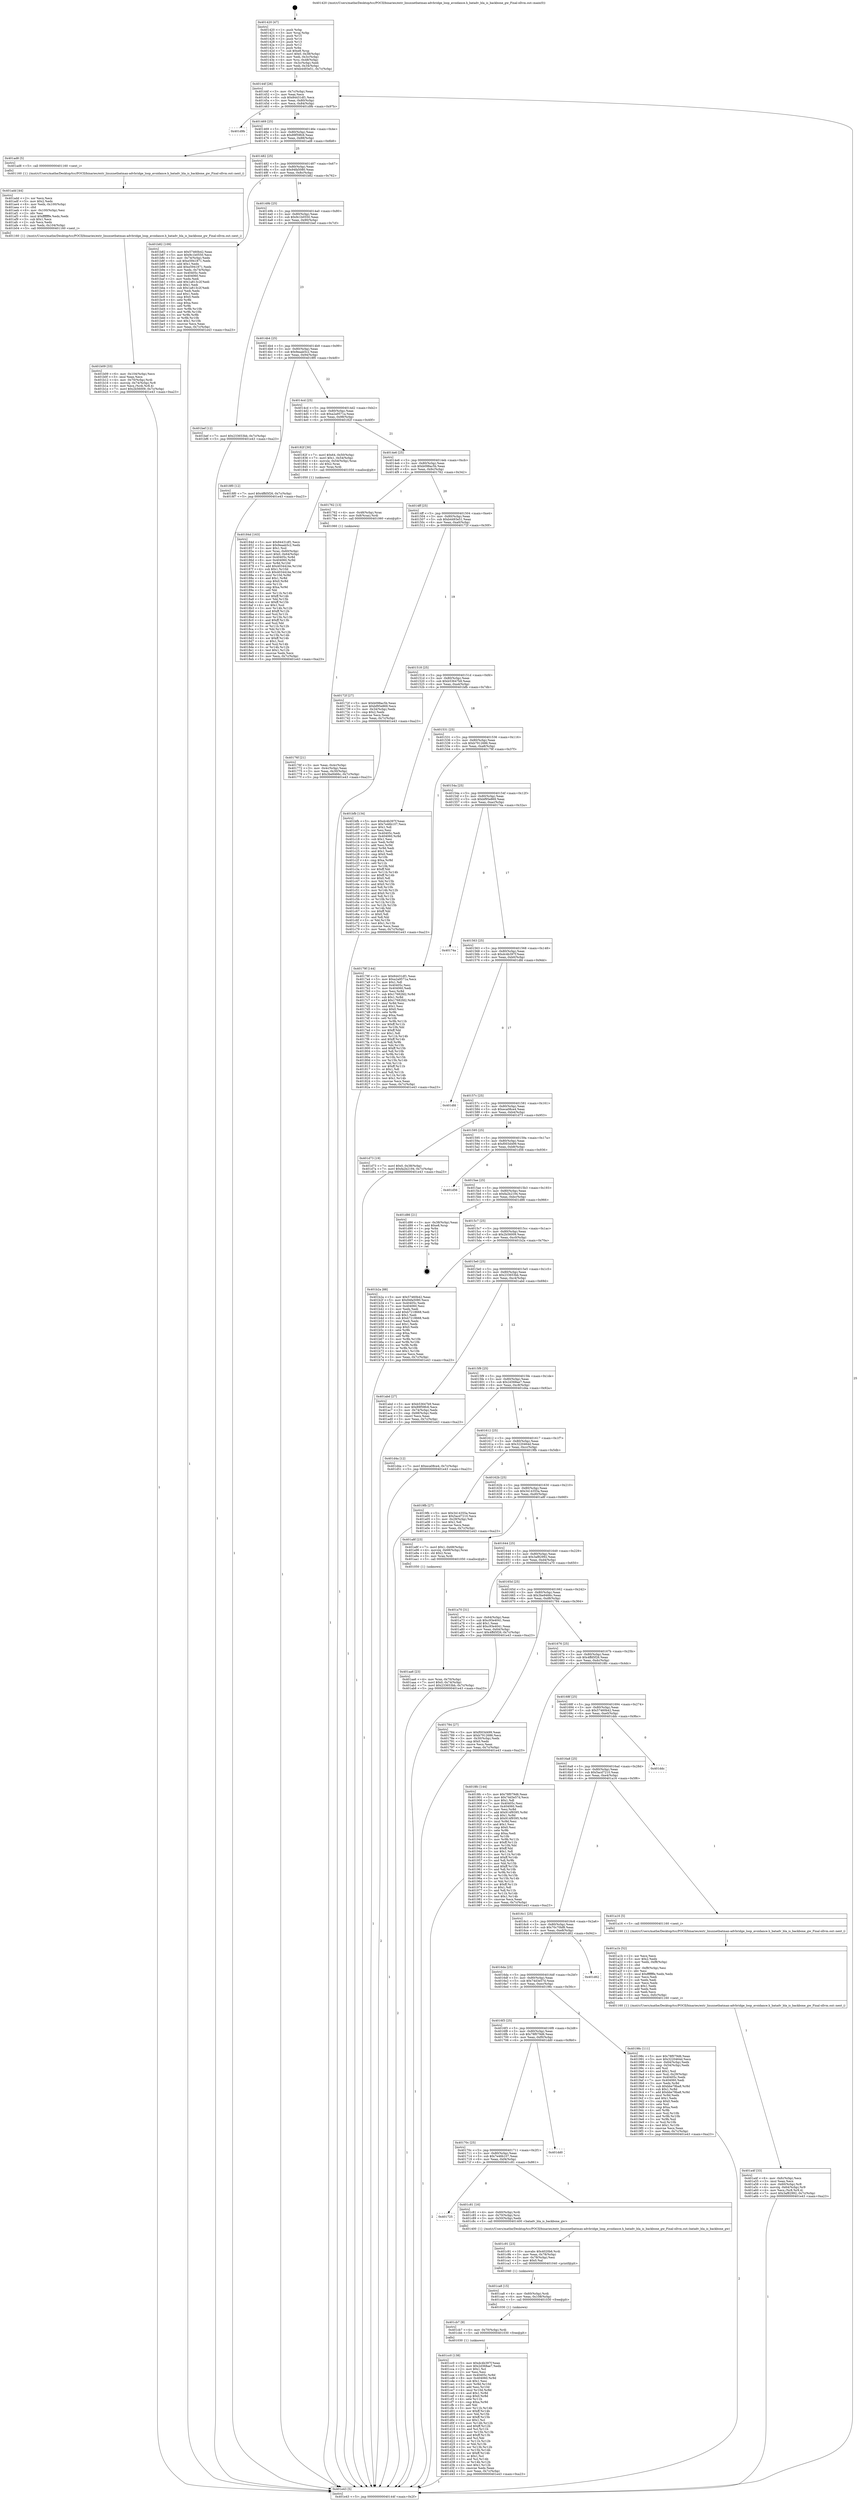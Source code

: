 digraph "0x401420" {
  label = "0x401420 (/mnt/c/Users/mathe/Desktop/tcc/POCII/binaries/extr_linuxnetbatman-advbridge_loop_avoidance.h_batadv_bla_is_backbone_gw_Final-ollvm.out::main(0))"
  labelloc = "t"
  node[shape=record]

  Entry [label="",width=0.3,height=0.3,shape=circle,fillcolor=black,style=filled]
  "0x40144f" [label="{
     0x40144f [26]\l
     | [instrs]\l
     &nbsp;&nbsp;0x40144f \<+3\>: mov -0x7c(%rbp),%eax\l
     &nbsp;&nbsp;0x401452 \<+2\>: mov %eax,%ecx\l
     &nbsp;&nbsp;0x401454 \<+6\>: sub $0x84431df1,%ecx\l
     &nbsp;&nbsp;0x40145a \<+3\>: mov %eax,-0x80(%rbp)\l
     &nbsp;&nbsp;0x40145d \<+6\>: mov %ecx,-0x84(%rbp)\l
     &nbsp;&nbsp;0x401463 \<+6\>: je 0000000000401d9b \<main+0x97b\>\l
  }"]
  "0x401d9b" [label="{
     0x401d9b\l
  }", style=dashed]
  "0x401469" [label="{
     0x401469 [25]\l
     | [instrs]\l
     &nbsp;&nbsp;0x401469 \<+5\>: jmp 000000000040146e \<main+0x4e\>\l
     &nbsp;&nbsp;0x40146e \<+3\>: mov -0x80(%rbp),%eax\l
     &nbsp;&nbsp;0x401471 \<+5\>: sub $0x89f59fc6,%eax\l
     &nbsp;&nbsp;0x401476 \<+6\>: mov %eax,-0x88(%rbp)\l
     &nbsp;&nbsp;0x40147c \<+6\>: je 0000000000401ad8 \<main+0x6b8\>\l
  }"]
  Exit [label="",width=0.3,height=0.3,shape=circle,fillcolor=black,style=filled,peripheries=2]
  "0x401ad8" [label="{
     0x401ad8 [5]\l
     | [instrs]\l
     &nbsp;&nbsp;0x401ad8 \<+5\>: call 0000000000401160 \<next_i\>\l
     | [calls]\l
     &nbsp;&nbsp;0x401160 \{1\} (/mnt/c/Users/mathe/Desktop/tcc/POCII/binaries/extr_linuxnetbatman-advbridge_loop_avoidance.h_batadv_bla_is_backbone_gw_Final-ollvm.out::next_i)\l
  }"]
  "0x401482" [label="{
     0x401482 [25]\l
     | [instrs]\l
     &nbsp;&nbsp;0x401482 \<+5\>: jmp 0000000000401487 \<main+0x67\>\l
     &nbsp;&nbsp;0x401487 \<+3\>: mov -0x80(%rbp),%eax\l
     &nbsp;&nbsp;0x40148a \<+5\>: sub $0x94fa5080,%eax\l
     &nbsp;&nbsp;0x40148f \<+6\>: mov %eax,-0x8c(%rbp)\l
     &nbsp;&nbsp;0x401495 \<+6\>: je 0000000000401b82 \<main+0x762\>\l
  }"]
  "0x401cc0" [label="{
     0x401cc0 [138]\l
     | [instrs]\l
     &nbsp;&nbsp;0x401cc0 \<+5\>: mov $0xdc4b397f,%eax\l
     &nbsp;&nbsp;0x401cc5 \<+5\>: mov $0x2d368ae7,%edx\l
     &nbsp;&nbsp;0x401cca \<+2\>: mov $0x1,%cl\l
     &nbsp;&nbsp;0x401ccc \<+2\>: xor %esi,%esi\l
     &nbsp;&nbsp;0x401cce \<+8\>: mov 0x40405c,%r8d\l
     &nbsp;&nbsp;0x401cd6 \<+8\>: mov 0x404060,%r9d\l
     &nbsp;&nbsp;0x401cde \<+3\>: sub $0x1,%esi\l
     &nbsp;&nbsp;0x401ce1 \<+3\>: mov %r8d,%r10d\l
     &nbsp;&nbsp;0x401ce4 \<+3\>: add %esi,%r10d\l
     &nbsp;&nbsp;0x401ce7 \<+4\>: imul %r10d,%r8d\l
     &nbsp;&nbsp;0x401ceb \<+4\>: and $0x1,%r8d\l
     &nbsp;&nbsp;0x401cef \<+4\>: cmp $0x0,%r8d\l
     &nbsp;&nbsp;0x401cf3 \<+4\>: sete %r11b\l
     &nbsp;&nbsp;0x401cf7 \<+4\>: cmp $0xa,%r9d\l
     &nbsp;&nbsp;0x401cfb \<+3\>: setl %bl\l
     &nbsp;&nbsp;0x401cfe \<+3\>: mov %r11b,%r14b\l
     &nbsp;&nbsp;0x401d01 \<+4\>: xor $0xff,%r14b\l
     &nbsp;&nbsp;0x401d05 \<+3\>: mov %bl,%r15b\l
     &nbsp;&nbsp;0x401d08 \<+4\>: xor $0xff,%r15b\l
     &nbsp;&nbsp;0x401d0c \<+3\>: xor $0x1,%cl\l
     &nbsp;&nbsp;0x401d0f \<+3\>: mov %r14b,%r12b\l
     &nbsp;&nbsp;0x401d12 \<+4\>: and $0xff,%r12b\l
     &nbsp;&nbsp;0x401d16 \<+3\>: and %cl,%r11b\l
     &nbsp;&nbsp;0x401d19 \<+3\>: mov %r15b,%r13b\l
     &nbsp;&nbsp;0x401d1c \<+4\>: and $0xff,%r13b\l
     &nbsp;&nbsp;0x401d20 \<+2\>: and %cl,%bl\l
     &nbsp;&nbsp;0x401d22 \<+3\>: or %r11b,%r12b\l
     &nbsp;&nbsp;0x401d25 \<+3\>: or %bl,%r13b\l
     &nbsp;&nbsp;0x401d28 \<+3\>: xor %r13b,%r12b\l
     &nbsp;&nbsp;0x401d2b \<+3\>: or %r15b,%r14b\l
     &nbsp;&nbsp;0x401d2e \<+4\>: xor $0xff,%r14b\l
     &nbsp;&nbsp;0x401d32 \<+3\>: or $0x1,%cl\l
     &nbsp;&nbsp;0x401d35 \<+3\>: and %cl,%r14b\l
     &nbsp;&nbsp;0x401d38 \<+3\>: or %r14b,%r12b\l
     &nbsp;&nbsp;0x401d3b \<+4\>: test $0x1,%r12b\l
     &nbsp;&nbsp;0x401d3f \<+3\>: cmovne %edx,%eax\l
     &nbsp;&nbsp;0x401d42 \<+3\>: mov %eax,-0x7c(%rbp)\l
     &nbsp;&nbsp;0x401d45 \<+5\>: jmp 0000000000401e43 \<main+0xa23\>\l
  }"]
  "0x401b82" [label="{
     0x401b82 [109]\l
     | [instrs]\l
     &nbsp;&nbsp;0x401b82 \<+5\>: mov $0x57460b42,%eax\l
     &nbsp;&nbsp;0x401b87 \<+5\>: mov $0x9c1b0550,%ecx\l
     &nbsp;&nbsp;0x401b8c \<+3\>: mov -0x74(%rbp),%edx\l
     &nbsp;&nbsp;0x401b8f \<+6\>: sub $0xe5941871,%edx\l
     &nbsp;&nbsp;0x401b95 \<+3\>: add $0x1,%edx\l
     &nbsp;&nbsp;0x401b98 \<+6\>: add $0xe5941871,%edx\l
     &nbsp;&nbsp;0x401b9e \<+3\>: mov %edx,-0x74(%rbp)\l
     &nbsp;&nbsp;0x401ba1 \<+7\>: mov 0x40405c,%edx\l
     &nbsp;&nbsp;0x401ba8 \<+7\>: mov 0x404060,%esi\l
     &nbsp;&nbsp;0x401baf \<+2\>: mov %edx,%edi\l
     &nbsp;&nbsp;0x401bb1 \<+6\>: add $0x1a813c2f,%edi\l
     &nbsp;&nbsp;0x401bb7 \<+3\>: sub $0x1,%edi\l
     &nbsp;&nbsp;0x401bba \<+6\>: sub $0x1a813c2f,%edi\l
     &nbsp;&nbsp;0x401bc0 \<+3\>: imul %edi,%edx\l
     &nbsp;&nbsp;0x401bc3 \<+3\>: and $0x1,%edx\l
     &nbsp;&nbsp;0x401bc6 \<+3\>: cmp $0x0,%edx\l
     &nbsp;&nbsp;0x401bc9 \<+4\>: sete %r8b\l
     &nbsp;&nbsp;0x401bcd \<+3\>: cmp $0xa,%esi\l
     &nbsp;&nbsp;0x401bd0 \<+4\>: setl %r9b\l
     &nbsp;&nbsp;0x401bd4 \<+3\>: mov %r8b,%r10b\l
     &nbsp;&nbsp;0x401bd7 \<+3\>: and %r9b,%r10b\l
     &nbsp;&nbsp;0x401bda \<+3\>: xor %r9b,%r8b\l
     &nbsp;&nbsp;0x401bdd \<+3\>: or %r8b,%r10b\l
     &nbsp;&nbsp;0x401be0 \<+4\>: test $0x1,%r10b\l
     &nbsp;&nbsp;0x401be4 \<+3\>: cmovne %ecx,%eax\l
     &nbsp;&nbsp;0x401be7 \<+3\>: mov %eax,-0x7c(%rbp)\l
     &nbsp;&nbsp;0x401bea \<+5\>: jmp 0000000000401e43 \<main+0xa23\>\l
  }"]
  "0x40149b" [label="{
     0x40149b [25]\l
     | [instrs]\l
     &nbsp;&nbsp;0x40149b \<+5\>: jmp 00000000004014a0 \<main+0x80\>\l
     &nbsp;&nbsp;0x4014a0 \<+3\>: mov -0x80(%rbp),%eax\l
     &nbsp;&nbsp;0x4014a3 \<+5\>: sub $0x9c1b0550,%eax\l
     &nbsp;&nbsp;0x4014a8 \<+6\>: mov %eax,-0x90(%rbp)\l
     &nbsp;&nbsp;0x4014ae \<+6\>: je 0000000000401bef \<main+0x7cf\>\l
  }"]
  "0x401cb7" [label="{
     0x401cb7 [9]\l
     | [instrs]\l
     &nbsp;&nbsp;0x401cb7 \<+4\>: mov -0x70(%rbp),%rdi\l
     &nbsp;&nbsp;0x401cbb \<+5\>: call 0000000000401030 \<free@plt\>\l
     | [calls]\l
     &nbsp;&nbsp;0x401030 \{1\} (unknown)\l
  }"]
  "0x401bef" [label="{
     0x401bef [12]\l
     | [instrs]\l
     &nbsp;&nbsp;0x401bef \<+7\>: movl $0x233653bb,-0x7c(%rbp)\l
     &nbsp;&nbsp;0x401bf6 \<+5\>: jmp 0000000000401e43 \<main+0xa23\>\l
  }"]
  "0x4014b4" [label="{
     0x4014b4 [25]\l
     | [instrs]\l
     &nbsp;&nbsp;0x4014b4 \<+5\>: jmp 00000000004014b9 \<main+0x99\>\l
     &nbsp;&nbsp;0x4014b9 \<+3\>: mov -0x80(%rbp),%eax\l
     &nbsp;&nbsp;0x4014bc \<+5\>: sub $0x9eaab5c2,%eax\l
     &nbsp;&nbsp;0x4014c1 \<+6\>: mov %eax,-0x94(%rbp)\l
     &nbsp;&nbsp;0x4014c7 \<+6\>: je 00000000004018f0 \<main+0x4d0\>\l
  }"]
  "0x401ca8" [label="{
     0x401ca8 [15]\l
     | [instrs]\l
     &nbsp;&nbsp;0x401ca8 \<+4\>: mov -0x60(%rbp),%rdi\l
     &nbsp;&nbsp;0x401cac \<+6\>: mov %eax,-0x108(%rbp)\l
     &nbsp;&nbsp;0x401cb2 \<+5\>: call 0000000000401030 \<free@plt\>\l
     | [calls]\l
     &nbsp;&nbsp;0x401030 \{1\} (unknown)\l
  }"]
  "0x4018f0" [label="{
     0x4018f0 [12]\l
     | [instrs]\l
     &nbsp;&nbsp;0x4018f0 \<+7\>: movl $0x4ffd5f26,-0x7c(%rbp)\l
     &nbsp;&nbsp;0x4018f7 \<+5\>: jmp 0000000000401e43 \<main+0xa23\>\l
  }"]
  "0x4014cd" [label="{
     0x4014cd [25]\l
     | [instrs]\l
     &nbsp;&nbsp;0x4014cd \<+5\>: jmp 00000000004014d2 \<main+0xb2\>\l
     &nbsp;&nbsp;0x4014d2 \<+3\>: mov -0x80(%rbp),%eax\l
     &nbsp;&nbsp;0x4014d5 \<+5\>: sub $0xa2a9571a,%eax\l
     &nbsp;&nbsp;0x4014da \<+6\>: mov %eax,-0x98(%rbp)\l
     &nbsp;&nbsp;0x4014e0 \<+6\>: je 000000000040182f \<main+0x40f\>\l
  }"]
  "0x401c91" [label="{
     0x401c91 [23]\l
     | [instrs]\l
     &nbsp;&nbsp;0x401c91 \<+10\>: movabs $0x4020b6,%rdi\l
     &nbsp;&nbsp;0x401c9b \<+3\>: mov %eax,-0x78(%rbp)\l
     &nbsp;&nbsp;0x401c9e \<+3\>: mov -0x78(%rbp),%esi\l
     &nbsp;&nbsp;0x401ca1 \<+2\>: mov $0x0,%al\l
     &nbsp;&nbsp;0x401ca3 \<+5\>: call 0000000000401040 \<printf@plt\>\l
     | [calls]\l
     &nbsp;&nbsp;0x401040 \{1\} (unknown)\l
  }"]
  "0x40182f" [label="{
     0x40182f [30]\l
     | [instrs]\l
     &nbsp;&nbsp;0x40182f \<+7\>: movl $0x64,-0x50(%rbp)\l
     &nbsp;&nbsp;0x401836 \<+7\>: movl $0x1,-0x54(%rbp)\l
     &nbsp;&nbsp;0x40183d \<+4\>: movslq -0x54(%rbp),%rax\l
     &nbsp;&nbsp;0x401841 \<+4\>: shl $0x2,%rax\l
     &nbsp;&nbsp;0x401845 \<+3\>: mov %rax,%rdi\l
     &nbsp;&nbsp;0x401848 \<+5\>: call 0000000000401050 \<malloc@plt\>\l
     | [calls]\l
     &nbsp;&nbsp;0x401050 \{1\} (unknown)\l
  }"]
  "0x4014e6" [label="{
     0x4014e6 [25]\l
     | [instrs]\l
     &nbsp;&nbsp;0x4014e6 \<+5\>: jmp 00000000004014eb \<main+0xcb\>\l
     &nbsp;&nbsp;0x4014eb \<+3\>: mov -0x80(%rbp),%eax\l
     &nbsp;&nbsp;0x4014ee \<+5\>: sub $0xb098ac5b,%eax\l
     &nbsp;&nbsp;0x4014f3 \<+6\>: mov %eax,-0x9c(%rbp)\l
     &nbsp;&nbsp;0x4014f9 \<+6\>: je 0000000000401762 \<main+0x342\>\l
  }"]
  "0x401725" [label="{
     0x401725\l
  }", style=dashed]
  "0x401762" [label="{
     0x401762 [13]\l
     | [instrs]\l
     &nbsp;&nbsp;0x401762 \<+4\>: mov -0x48(%rbp),%rax\l
     &nbsp;&nbsp;0x401766 \<+4\>: mov 0x8(%rax),%rdi\l
     &nbsp;&nbsp;0x40176a \<+5\>: call 0000000000401060 \<atoi@plt\>\l
     | [calls]\l
     &nbsp;&nbsp;0x401060 \{1\} (unknown)\l
  }"]
  "0x4014ff" [label="{
     0x4014ff [25]\l
     | [instrs]\l
     &nbsp;&nbsp;0x4014ff \<+5\>: jmp 0000000000401504 \<main+0xe4\>\l
     &nbsp;&nbsp;0x401504 \<+3\>: mov -0x80(%rbp),%eax\l
     &nbsp;&nbsp;0x401507 \<+5\>: sub $0xb4493e51,%eax\l
     &nbsp;&nbsp;0x40150c \<+6\>: mov %eax,-0xa0(%rbp)\l
     &nbsp;&nbsp;0x401512 \<+6\>: je 000000000040172f \<main+0x30f\>\l
  }"]
  "0x401c81" [label="{
     0x401c81 [16]\l
     | [instrs]\l
     &nbsp;&nbsp;0x401c81 \<+4\>: mov -0x60(%rbp),%rdi\l
     &nbsp;&nbsp;0x401c85 \<+4\>: mov -0x70(%rbp),%rsi\l
     &nbsp;&nbsp;0x401c89 \<+3\>: mov -0x50(%rbp),%edx\l
     &nbsp;&nbsp;0x401c8c \<+5\>: call 0000000000401400 \<batadv_bla_is_backbone_gw\>\l
     | [calls]\l
     &nbsp;&nbsp;0x401400 \{1\} (/mnt/c/Users/mathe/Desktop/tcc/POCII/binaries/extr_linuxnetbatman-advbridge_loop_avoidance.h_batadv_bla_is_backbone_gw_Final-ollvm.out::batadv_bla_is_backbone_gw)\l
  }"]
  "0x40172f" [label="{
     0x40172f [27]\l
     | [instrs]\l
     &nbsp;&nbsp;0x40172f \<+5\>: mov $0xb098ac5b,%eax\l
     &nbsp;&nbsp;0x401734 \<+5\>: mov $0xbf95e869,%ecx\l
     &nbsp;&nbsp;0x401739 \<+3\>: mov -0x34(%rbp),%edx\l
     &nbsp;&nbsp;0x40173c \<+3\>: cmp $0x2,%edx\l
     &nbsp;&nbsp;0x40173f \<+3\>: cmovne %ecx,%eax\l
     &nbsp;&nbsp;0x401742 \<+3\>: mov %eax,-0x7c(%rbp)\l
     &nbsp;&nbsp;0x401745 \<+5\>: jmp 0000000000401e43 \<main+0xa23\>\l
  }"]
  "0x401518" [label="{
     0x401518 [25]\l
     | [instrs]\l
     &nbsp;&nbsp;0x401518 \<+5\>: jmp 000000000040151d \<main+0xfd\>\l
     &nbsp;&nbsp;0x40151d \<+3\>: mov -0x80(%rbp),%eax\l
     &nbsp;&nbsp;0x401520 \<+5\>: sub $0xb53647b9,%eax\l
     &nbsp;&nbsp;0x401525 \<+6\>: mov %eax,-0xa4(%rbp)\l
     &nbsp;&nbsp;0x40152b \<+6\>: je 0000000000401bfb \<main+0x7db\>\l
  }"]
  "0x401e43" [label="{
     0x401e43 [5]\l
     | [instrs]\l
     &nbsp;&nbsp;0x401e43 \<+5\>: jmp 000000000040144f \<main+0x2f\>\l
  }"]
  "0x401420" [label="{
     0x401420 [47]\l
     | [instrs]\l
     &nbsp;&nbsp;0x401420 \<+1\>: push %rbp\l
     &nbsp;&nbsp;0x401421 \<+3\>: mov %rsp,%rbp\l
     &nbsp;&nbsp;0x401424 \<+2\>: push %r15\l
     &nbsp;&nbsp;0x401426 \<+2\>: push %r14\l
     &nbsp;&nbsp;0x401428 \<+2\>: push %r13\l
     &nbsp;&nbsp;0x40142a \<+2\>: push %r12\l
     &nbsp;&nbsp;0x40142c \<+1\>: push %rbx\l
     &nbsp;&nbsp;0x40142d \<+7\>: sub $0xe8,%rsp\l
     &nbsp;&nbsp;0x401434 \<+7\>: movl $0x0,-0x38(%rbp)\l
     &nbsp;&nbsp;0x40143b \<+3\>: mov %edi,-0x3c(%rbp)\l
     &nbsp;&nbsp;0x40143e \<+4\>: mov %rsi,-0x48(%rbp)\l
     &nbsp;&nbsp;0x401442 \<+3\>: mov -0x3c(%rbp),%edi\l
     &nbsp;&nbsp;0x401445 \<+3\>: mov %edi,-0x34(%rbp)\l
     &nbsp;&nbsp;0x401448 \<+7\>: movl $0xb4493e51,-0x7c(%rbp)\l
  }"]
  "0x40176f" [label="{
     0x40176f [21]\l
     | [instrs]\l
     &nbsp;&nbsp;0x40176f \<+3\>: mov %eax,-0x4c(%rbp)\l
     &nbsp;&nbsp;0x401772 \<+3\>: mov -0x4c(%rbp),%eax\l
     &nbsp;&nbsp;0x401775 \<+3\>: mov %eax,-0x30(%rbp)\l
     &nbsp;&nbsp;0x401778 \<+7\>: movl $0x3be9466c,-0x7c(%rbp)\l
     &nbsp;&nbsp;0x40177f \<+5\>: jmp 0000000000401e43 \<main+0xa23\>\l
  }"]
  "0x40170c" [label="{
     0x40170c [25]\l
     | [instrs]\l
     &nbsp;&nbsp;0x40170c \<+5\>: jmp 0000000000401711 \<main+0x2f1\>\l
     &nbsp;&nbsp;0x401711 \<+3\>: mov -0x80(%rbp),%eax\l
     &nbsp;&nbsp;0x401714 \<+5\>: sub $0x7e46b107,%eax\l
     &nbsp;&nbsp;0x401719 \<+6\>: mov %eax,-0xf4(%rbp)\l
     &nbsp;&nbsp;0x40171f \<+6\>: je 0000000000401c81 \<main+0x861\>\l
  }"]
  "0x401bfb" [label="{
     0x401bfb [134]\l
     | [instrs]\l
     &nbsp;&nbsp;0x401bfb \<+5\>: mov $0xdc4b397f,%eax\l
     &nbsp;&nbsp;0x401c00 \<+5\>: mov $0x7e46b107,%ecx\l
     &nbsp;&nbsp;0x401c05 \<+2\>: mov $0x1,%dl\l
     &nbsp;&nbsp;0x401c07 \<+2\>: xor %esi,%esi\l
     &nbsp;&nbsp;0x401c09 \<+7\>: mov 0x40405c,%edi\l
     &nbsp;&nbsp;0x401c10 \<+8\>: mov 0x404060,%r8d\l
     &nbsp;&nbsp;0x401c18 \<+3\>: sub $0x1,%esi\l
     &nbsp;&nbsp;0x401c1b \<+3\>: mov %edi,%r9d\l
     &nbsp;&nbsp;0x401c1e \<+3\>: add %esi,%r9d\l
     &nbsp;&nbsp;0x401c21 \<+4\>: imul %r9d,%edi\l
     &nbsp;&nbsp;0x401c25 \<+3\>: and $0x1,%edi\l
     &nbsp;&nbsp;0x401c28 \<+3\>: cmp $0x0,%edi\l
     &nbsp;&nbsp;0x401c2b \<+4\>: sete %r10b\l
     &nbsp;&nbsp;0x401c2f \<+4\>: cmp $0xa,%r8d\l
     &nbsp;&nbsp;0x401c33 \<+4\>: setl %r11b\l
     &nbsp;&nbsp;0x401c37 \<+3\>: mov %r10b,%bl\l
     &nbsp;&nbsp;0x401c3a \<+3\>: xor $0xff,%bl\l
     &nbsp;&nbsp;0x401c3d \<+3\>: mov %r11b,%r14b\l
     &nbsp;&nbsp;0x401c40 \<+4\>: xor $0xff,%r14b\l
     &nbsp;&nbsp;0x401c44 \<+3\>: xor $0x0,%dl\l
     &nbsp;&nbsp;0x401c47 \<+3\>: mov %bl,%r15b\l
     &nbsp;&nbsp;0x401c4a \<+4\>: and $0x0,%r15b\l
     &nbsp;&nbsp;0x401c4e \<+3\>: and %dl,%r10b\l
     &nbsp;&nbsp;0x401c51 \<+3\>: mov %r14b,%r12b\l
     &nbsp;&nbsp;0x401c54 \<+4\>: and $0x0,%r12b\l
     &nbsp;&nbsp;0x401c58 \<+3\>: and %dl,%r11b\l
     &nbsp;&nbsp;0x401c5b \<+3\>: or %r10b,%r15b\l
     &nbsp;&nbsp;0x401c5e \<+3\>: or %r11b,%r12b\l
     &nbsp;&nbsp;0x401c61 \<+3\>: xor %r12b,%r15b\l
     &nbsp;&nbsp;0x401c64 \<+3\>: or %r14b,%bl\l
     &nbsp;&nbsp;0x401c67 \<+3\>: xor $0xff,%bl\l
     &nbsp;&nbsp;0x401c6a \<+3\>: or $0x0,%dl\l
     &nbsp;&nbsp;0x401c6d \<+2\>: and %dl,%bl\l
     &nbsp;&nbsp;0x401c6f \<+3\>: or %bl,%r15b\l
     &nbsp;&nbsp;0x401c72 \<+4\>: test $0x1,%r15b\l
     &nbsp;&nbsp;0x401c76 \<+3\>: cmovne %ecx,%eax\l
     &nbsp;&nbsp;0x401c79 \<+3\>: mov %eax,-0x7c(%rbp)\l
     &nbsp;&nbsp;0x401c7c \<+5\>: jmp 0000000000401e43 \<main+0xa23\>\l
  }"]
  "0x401531" [label="{
     0x401531 [25]\l
     | [instrs]\l
     &nbsp;&nbsp;0x401531 \<+5\>: jmp 0000000000401536 \<main+0x116\>\l
     &nbsp;&nbsp;0x401536 \<+3\>: mov -0x80(%rbp),%eax\l
     &nbsp;&nbsp;0x401539 \<+5\>: sub $0xb7912686,%eax\l
     &nbsp;&nbsp;0x40153e \<+6\>: mov %eax,-0xa8(%rbp)\l
     &nbsp;&nbsp;0x401544 \<+6\>: je 000000000040179f \<main+0x37f\>\l
  }"]
  "0x401dd0" [label="{
     0x401dd0\l
  }", style=dashed]
  "0x40179f" [label="{
     0x40179f [144]\l
     | [instrs]\l
     &nbsp;&nbsp;0x40179f \<+5\>: mov $0x84431df1,%eax\l
     &nbsp;&nbsp;0x4017a4 \<+5\>: mov $0xa2a9571a,%ecx\l
     &nbsp;&nbsp;0x4017a9 \<+2\>: mov $0x1,%dl\l
     &nbsp;&nbsp;0x4017ab \<+7\>: mov 0x40405c,%esi\l
     &nbsp;&nbsp;0x4017b2 \<+7\>: mov 0x404060,%edi\l
     &nbsp;&nbsp;0x4017b9 \<+3\>: mov %esi,%r8d\l
     &nbsp;&nbsp;0x4017bc \<+7\>: sub $0x17682fd2,%r8d\l
     &nbsp;&nbsp;0x4017c3 \<+4\>: sub $0x1,%r8d\l
     &nbsp;&nbsp;0x4017c7 \<+7\>: add $0x17682fd2,%r8d\l
     &nbsp;&nbsp;0x4017ce \<+4\>: imul %r8d,%esi\l
     &nbsp;&nbsp;0x4017d2 \<+3\>: and $0x1,%esi\l
     &nbsp;&nbsp;0x4017d5 \<+3\>: cmp $0x0,%esi\l
     &nbsp;&nbsp;0x4017d8 \<+4\>: sete %r9b\l
     &nbsp;&nbsp;0x4017dc \<+3\>: cmp $0xa,%edi\l
     &nbsp;&nbsp;0x4017df \<+4\>: setl %r10b\l
     &nbsp;&nbsp;0x4017e3 \<+3\>: mov %r9b,%r11b\l
     &nbsp;&nbsp;0x4017e6 \<+4\>: xor $0xff,%r11b\l
     &nbsp;&nbsp;0x4017ea \<+3\>: mov %r10b,%bl\l
     &nbsp;&nbsp;0x4017ed \<+3\>: xor $0xff,%bl\l
     &nbsp;&nbsp;0x4017f0 \<+3\>: xor $0x1,%dl\l
     &nbsp;&nbsp;0x4017f3 \<+3\>: mov %r11b,%r14b\l
     &nbsp;&nbsp;0x4017f6 \<+4\>: and $0xff,%r14b\l
     &nbsp;&nbsp;0x4017fa \<+3\>: and %dl,%r9b\l
     &nbsp;&nbsp;0x4017fd \<+3\>: mov %bl,%r15b\l
     &nbsp;&nbsp;0x401800 \<+4\>: and $0xff,%r15b\l
     &nbsp;&nbsp;0x401804 \<+3\>: and %dl,%r10b\l
     &nbsp;&nbsp;0x401807 \<+3\>: or %r9b,%r14b\l
     &nbsp;&nbsp;0x40180a \<+3\>: or %r10b,%r15b\l
     &nbsp;&nbsp;0x40180d \<+3\>: xor %r15b,%r14b\l
     &nbsp;&nbsp;0x401810 \<+3\>: or %bl,%r11b\l
     &nbsp;&nbsp;0x401813 \<+4\>: xor $0xff,%r11b\l
     &nbsp;&nbsp;0x401817 \<+3\>: or $0x1,%dl\l
     &nbsp;&nbsp;0x40181a \<+3\>: and %dl,%r11b\l
     &nbsp;&nbsp;0x40181d \<+3\>: or %r11b,%r14b\l
     &nbsp;&nbsp;0x401820 \<+4\>: test $0x1,%r14b\l
     &nbsp;&nbsp;0x401824 \<+3\>: cmovne %ecx,%eax\l
     &nbsp;&nbsp;0x401827 \<+3\>: mov %eax,-0x7c(%rbp)\l
     &nbsp;&nbsp;0x40182a \<+5\>: jmp 0000000000401e43 \<main+0xa23\>\l
  }"]
  "0x40154a" [label="{
     0x40154a [25]\l
     | [instrs]\l
     &nbsp;&nbsp;0x40154a \<+5\>: jmp 000000000040154f \<main+0x12f\>\l
     &nbsp;&nbsp;0x40154f \<+3\>: mov -0x80(%rbp),%eax\l
     &nbsp;&nbsp;0x401552 \<+5\>: sub $0xbf95e869,%eax\l
     &nbsp;&nbsp;0x401557 \<+6\>: mov %eax,-0xac(%rbp)\l
     &nbsp;&nbsp;0x40155d \<+6\>: je 000000000040174a \<main+0x32a\>\l
  }"]
  "0x401b09" [label="{
     0x401b09 [33]\l
     | [instrs]\l
     &nbsp;&nbsp;0x401b09 \<+6\>: mov -0x104(%rbp),%ecx\l
     &nbsp;&nbsp;0x401b0f \<+3\>: imul %eax,%ecx\l
     &nbsp;&nbsp;0x401b12 \<+4\>: mov -0x70(%rbp),%rdi\l
     &nbsp;&nbsp;0x401b16 \<+4\>: movslq -0x74(%rbp),%r8\l
     &nbsp;&nbsp;0x401b1a \<+4\>: mov %ecx,(%rdi,%r8,4)\l
     &nbsp;&nbsp;0x401b1e \<+7\>: movl $0x2b56009,-0x7c(%rbp)\l
     &nbsp;&nbsp;0x401b25 \<+5\>: jmp 0000000000401e43 \<main+0xa23\>\l
  }"]
  "0x40174a" [label="{
     0x40174a\l
  }", style=dashed]
  "0x401563" [label="{
     0x401563 [25]\l
     | [instrs]\l
     &nbsp;&nbsp;0x401563 \<+5\>: jmp 0000000000401568 \<main+0x148\>\l
     &nbsp;&nbsp;0x401568 \<+3\>: mov -0x80(%rbp),%eax\l
     &nbsp;&nbsp;0x40156b \<+5\>: sub $0xdc4b397f,%eax\l
     &nbsp;&nbsp;0x401570 \<+6\>: mov %eax,-0xb0(%rbp)\l
     &nbsp;&nbsp;0x401576 \<+6\>: je 0000000000401dfd \<main+0x9dd\>\l
  }"]
  "0x401add" [label="{
     0x401add [44]\l
     | [instrs]\l
     &nbsp;&nbsp;0x401add \<+2\>: xor %ecx,%ecx\l
     &nbsp;&nbsp;0x401adf \<+5\>: mov $0x2,%edx\l
     &nbsp;&nbsp;0x401ae4 \<+6\>: mov %edx,-0x100(%rbp)\l
     &nbsp;&nbsp;0x401aea \<+1\>: cltd\l
     &nbsp;&nbsp;0x401aeb \<+6\>: mov -0x100(%rbp),%esi\l
     &nbsp;&nbsp;0x401af1 \<+2\>: idiv %esi\l
     &nbsp;&nbsp;0x401af3 \<+6\>: imul $0xfffffffe,%edx,%edx\l
     &nbsp;&nbsp;0x401af9 \<+3\>: sub $0x1,%ecx\l
     &nbsp;&nbsp;0x401afc \<+2\>: sub %ecx,%edx\l
     &nbsp;&nbsp;0x401afe \<+6\>: mov %edx,-0x104(%rbp)\l
     &nbsp;&nbsp;0x401b04 \<+5\>: call 0000000000401160 \<next_i\>\l
     | [calls]\l
     &nbsp;&nbsp;0x401160 \{1\} (/mnt/c/Users/mathe/Desktop/tcc/POCII/binaries/extr_linuxnetbatman-advbridge_loop_avoidance.h_batadv_bla_is_backbone_gw_Final-ollvm.out::next_i)\l
  }"]
  "0x401dfd" [label="{
     0x401dfd\l
  }", style=dashed]
  "0x40157c" [label="{
     0x40157c [25]\l
     | [instrs]\l
     &nbsp;&nbsp;0x40157c \<+5\>: jmp 0000000000401581 \<main+0x161\>\l
     &nbsp;&nbsp;0x401581 \<+3\>: mov -0x80(%rbp),%eax\l
     &nbsp;&nbsp;0x401584 \<+5\>: sub $0xeca08ce4,%eax\l
     &nbsp;&nbsp;0x401589 \<+6\>: mov %eax,-0xb4(%rbp)\l
     &nbsp;&nbsp;0x40158f \<+6\>: je 0000000000401d73 \<main+0x953\>\l
  }"]
  "0x401aa6" [label="{
     0x401aa6 [23]\l
     | [instrs]\l
     &nbsp;&nbsp;0x401aa6 \<+4\>: mov %rax,-0x70(%rbp)\l
     &nbsp;&nbsp;0x401aaa \<+7\>: movl $0x0,-0x74(%rbp)\l
     &nbsp;&nbsp;0x401ab1 \<+7\>: movl $0x233653bb,-0x7c(%rbp)\l
     &nbsp;&nbsp;0x401ab8 \<+5\>: jmp 0000000000401e43 \<main+0xa23\>\l
  }"]
  "0x401d73" [label="{
     0x401d73 [19]\l
     | [instrs]\l
     &nbsp;&nbsp;0x401d73 \<+7\>: movl $0x0,-0x38(%rbp)\l
     &nbsp;&nbsp;0x401d7a \<+7\>: movl $0xfa2b2194,-0x7c(%rbp)\l
     &nbsp;&nbsp;0x401d81 \<+5\>: jmp 0000000000401e43 \<main+0xa23\>\l
  }"]
  "0x401595" [label="{
     0x401595 [25]\l
     | [instrs]\l
     &nbsp;&nbsp;0x401595 \<+5\>: jmp 000000000040159a \<main+0x17a\>\l
     &nbsp;&nbsp;0x40159a \<+3\>: mov -0x80(%rbp),%eax\l
     &nbsp;&nbsp;0x40159d \<+5\>: sub $0xf003d499,%eax\l
     &nbsp;&nbsp;0x4015a2 \<+6\>: mov %eax,-0xb8(%rbp)\l
     &nbsp;&nbsp;0x4015a8 \<+6\>: je 0000000000401d56 \<main+0x936\>\l
  }"]
  "0x401a4f" [label="{
     0x401a4f [33]\l
     | [instrs]\l
     &nbsp;&nbsp;0x401a4f \<+6\>: mov -0xfc(%rbp),%ecx\l
     &nbsp;&nbsp;0x401a55 \<+3\>: imul %eax,%ecx\l
     &nbsp;&nbsp;0x401a58 \<+4\>: mov -0x60(%rbp),%r8\l
     &nbsp;&nbsp;0x401a5c \<+4\>: movslq -0x64(%rbp),%r9\l
     &nbsp;&nbsp;0x401a60 \<+4\>: mov %ecx,(%r8,%r9,4)\l
     &nbsp;&nbsp;0x401a64 \<+7\>: movl $0x3af82992,-0x7c(%rbp)\l
     &nbsp;&nbsp;0x401a6b \<+5\>: jmp 0000000000401e43 \<main+0xa23\>\l
  }"]
  "0x401d56" [label="{
     0x401d56\l
  }", style=dashed]
  "0x4015ae" [label="{
     0x4015ae [25]\l
     | [instrs]\l
     &nbsp;&nbsp;0x4015ae \<+5\>: jmp 00000000004015b3 \<main+0x193\>\l
     &nbsp;&nbsp;0x4015b3 \<+3\>: mov -0x80(%rbp),%eax\l
     &nbsp;&nbsp;0x4015b6 \<+5\>: sub $0xfa2b2194,%eax\l
     &nbsp;&nbsp;0x4015bb \<+6\>: mov %eax,-0xbc(%rbp)\l
     &nbsp;&nbsp;0x4015c1 \<+6\>: je 0000000000401d86 \<main+0x966\>\l
  }"]
  "0x401a1b" [label="{
     0x401a1b [52]\l
     | [instrs]\l
     &nbsp;&nbsp;0x401a1b \<+2\>: xor %ecx,%ecx\l
     &nbsp;&nbsp;0x401a1d \<+5\>: mov $0x2,%edx\l
     &nbsp;&nbsp;0x401a22 \<+6\>: mov %edx,-0xf8(%rbp)\l
     &nbsp;&nbsp;0x401a28 \<+1\>: cltd\l
     &nbsp;&nbsp;0x401a29 \<+6\>: mov -0xf8(%rbp),%esi\l
     &nbsp;&nbsp;0x401a2f \<+2\>: idiv %esi\l
     &nbsp;&nbsp;0x401a31 \<+6\>: imul $0xfffffffe,%edx,%edx\l
     &nbsp;&nbsp;0x401a37 \<+2\>: mov %ecx,%edi\l
     &nbsp;&nbsp;0x401a39 \<+2\>: sub %edx,%edi\l
     &nbsp;&nbsp;0x401a3b \<+2\>: mov %ecx,%edx\l
     &nbsp;&nbsp;0x401a3d \<+3\>: sub $0x1,%edx\l
     &nbsp;&nbsp;0x401a40 \<+2\>: add %edx,%edi\l
     &nbsp;&nbsp;0x401a42 \<+2\>: sub %edi,%ecx\l
     &nbsp;&nbsp;0x401a44 \<+6\>: mov %ecx,-0xfc(%rbp)\l
     &nbsp;&nbsp;0x401a4a \<+5\>: call 0000000000401160 \<next_i\>\l
     | [calls]\l
     &nbsp;&nbsp;0x401160 \{1\} (/mnt/c/Users/mathe/Desktop/tcc/POCII/binaries/extr_linuxnetbatman-advbridge_loop_avoidance.h_batadv_bla_is_backbone_gw_Final-ollvm.out::next_i)\l
  }"]
  "0x401d86" [label="{
     0x401d86 [21]\l
     | [instrs]\l
     &nbsp;&nbsp;0x401d86 \<+3\>: mov -0x38(%rbp),%eax\l
     &nbsp;&nbsp;0x401d89 \<+7\>: add $0xe8,%rsp\l
     &nbsp;&nbsp;0x401d90 \<+1\>: pop %rbx\l
     &nbsp;&nbsp;0x401d91 \<+2\>: pop %r12\l
     &nbsp;&nbsp;0x401d93 \<+2\>: pop %r13\l
     &nbsp;&nbsp;0x401d95 \<+2\>: pop %r14\l
     &nbsp;&nbsp;0x401d97 \<+2\>: pop %r15\l
     &nbsp;&nbsp;0x401d99 \<+1\>: pop %rbp\l
     &nbsp;&nbsp;0x401d9a \<+1\>: ret\l
  }"]
  "0x4015c7" [label="{
     0x4015c7 [25]\l
     | [instrs]\l
     &nbsp;&nbsp;0x4015c7 \<+5\>: jmp 00000000004015cc \<main+0x1ac\>\l
     &nbsp;&nbsp;0x4015cc \<+3\>: mov -0x80(%rbp),%eax\l
     &nbsp;&nbsp;0x4015cf \<+5\>: sub $0x2b56009,%eax\l
     &nbsp;&nbsp;0x4015d4 \<+6\>: mov %eax,-0xc0(%rbp)\l
     &nbsp;&nbsp;0x4015da \<+6\>: je 0000000000401b2a \<main+0x70a\>\l
  }"]
  "0x4016f3" [label="{
     0x4016f3 [25]\l
     | [instrs]\l
     &nbsp;&nbsp;0x4016f3 \<+5\>: jmp 00000000004016f8 \<main+0x2d8\>\l
     &nbsp;&nbsp;0x4016f8 \<+3\>: mov -0x80(%rbp),%eax\l
     &nbsp;&nbsp;0x4016fb \<+5\>: sub $0x78f079d6,%eax\l
     &nbsp;&nbsp;0x401700 \<+6\>: mov %eax,-0xf0(%rbp)\l
     &nbsp;&nbsp;0x401706 \<+6\>: je 0000000000401dd0 \<main+0x9b0\>\l
  }"]
  "0x401b2a" [label="{
     0x401b2a [88]\l
     | [instrs]\l
     &nbsp;&nbsp;0x401b2a \<+5\>: mov $0x57460b42,%eax\l
     &nbsp;&nbsp;0x401b2f \<+5\>: mov $0x94fa5080,%ecx\l
     &nbsp;&nbsp;0x401b34 \<+7\>: mov 0x40405c,%edx\l
     &nbsp;&nbsp;0x401b3b \<+7\>: mov 0x404060,%esi\l
     &nbsp;&nbsp;0x401b42 \<+2\>: mov %edx,%edi\l
     &nbsp;&nbsp;0x401b44 \<+6\>: add $0xb7218668,%edi\l
     &nbsp;&nbsp;0x401b4a \<+3\>: sub $0x1,%edi\l
     &nbsp;&nbsp;0x401b4d \<+6\>: sub $0xb7218668,%edi\l
     &nbsp;&nbsp;0x401b53 \<+3\>: imul %edi,%edx\l
     &nbsp;&nbsp;0x401b56 \<+3\>: and $0x1,%edx\l
     &nbsp;&nbsp;0x401b59 \<+3\>: cmp $0x0,%edx\l
     &nbsp;&nbsp;0x401b5c \<+4\>: sete %r8b\l
     &nbsp;&nbsp;0x401b60 \<+3\>: cmp $0xa,%esi\l
     &nbsp;&nbsp;0x401b63 \<+4\>: setl %r9b\l
     &nbsp;&nbsp;0x401b67 \<+3\>: mov %r8b,%r10b\l
     &nbsp;&nbsp;0x401b6a \<+3\>: and %r9b,%r10b\l
     &nbsp;&nbsp;0x401b6d \<+3\>: xor %r9b,%r8b\l
     &nbsp;&nbsp;0x401b70 \<+3\>: or %r8b,%r10b\l
     &nbsp;&nbsp;0x401b73 \<+4\>: test $0x1,%r10b\l
     &nbsp;&nbsp;0x401b77 \<+3\>: cmovne %ecx,%eax\l
     &nbsp;&nbsp;0x401b7a \<+3\>: mov %eax,-0x7c(%rbp)\l
     &nbsp;&nbsp;0x401b7d \<+5\>: jmp 0000000000401e43 \<main+0xa23\>\l
  }"]
  "0x4015e0" [label="{
     0x4015e0 [25]\l
     | [instrs]\l
     &nbsp;&nbsp;0x4015e0 \<+5\>: jmp 00000000004015e5 \<main+0x1c5\>\l
     &nbsp;&nbsp;0x4015e5 \<+3\>: mov -0x80(%rbp),%eax\l
     &nbsp;&nbsp;0x4015e8 \<+5\>: sub $0x233653bb,%eax\l
     &nbsp;&nbsp;0x4015ed \<+6\>: mov %eax,-0xc4(%rbp)\l
     &nbsp;&nbsp;0x4015f3 \<+6\>: je 0000000000401abd \<main+0x69d\>\l
  }"]
  "0x40198c" [label="{
     0x40198c [111]\l
     | [instrs]\l
     &nbsp;&nbsp;0x40198c \<+5\>: mov $0x78f079d6,%eax\l
     &nbsp;&nbsp;0x401991 \<+5\>: mov $0x3220464d,%ecx\l
     &nbsp;&nbsp;0x401996 \<+3\>: mov -0x64(%rbp),%edx\l
     &nbsp;&nbsp;0x401999 \<+3\>: cmp -0x54(%rbp),%edx\l
     &nbsp;&nbsp;0x40199c \<+4\>: setl %sil\l
     &nbsp;&nbsp;0x4019a0 \<+4\>: and $0x1,%sil\l
     &nbsp;&nbsp;0x4019a4 \<+4\>: mov %sil,-0x29(%rbp)\l
     &nbsp;&nbsp;0x4019a8 \<+7\>: mov 0x40405c,%edx\l
     &nbsp;&nbsp;0x4019af \<+7\>: mov 0x404060,%edi\l
     &nbsp;&nbsp;0x4019b6 \<+3\>: mov %edx,%r8d\l
     &nbsp;&nbsp;0x4019b9 \<+7\>: sub $0xbbe78ba8,%r8d\l
     &nbsp;&nbsp;0x4019c0 \<+4\>: sub $0x1,%r8d\l
     &nbsp;&nbsp;0x4019c4 \<+7\>: add $0xbbe78ba8,%r8d\l
     &nbsp;&nbsp;0x4019cb \<+4\>: imul %r8d,%edx\l
     &nbsp;&nbsp;0x4019cf \<+3\>: and $0x1,%edx\l
     &nbsp;&nbsp;0x4019d2 \<+3\>: cmp $0x0,%edx\l
     &nbsp;&nbsp;0x4019d5 \<+4\>: sete %sil\l
     &nbsp;&nbsp;0x4019d9 \<+3\>: cmp $0xa,%edi\l
     &nbsp;&nbsp;0x4019dc \<+4\>: setl %r9b\l
     &nbsp;&nbsp;0x4019e0 \<+3\>: mov %sil,%r10b\l
     &nbsp;&nbsp;0x4019e3 \<+3\>: and %r9b,%r10b\l
     &nbsp;&nbsp;0x4019e6 \<+3\>: xor %r9b,%sil\l
     &nbsp;&nbsp;0x4019e9 \<+3\>: or %sil,%r10b\l
     &nbsp;&nbsp;0x4019ec \<+4\>: test $0x1,%r10b\l
     &nbsp;&nbsp;0x4019f0 \<+3\>: cmovne %ecx,%eax\l
     &nbsp;&nbsp;0x4019f3 \<+3\>: mov %eax,-0x7c(%rbp)\l
     &nbsp;&nbsp;0x4019f6 \<+5\>: jmp 0000000000401e43 \<main+0xa23\>\l
  }"]
  "0x401abd" [label="{
     0x401abd [27]\l
     | [instrs]\l
     &nbsp;&nbsp;0x401abd \<+5\>: mov $0xb53647b9,%eax\l
     &nbsp;&nbsp;0x401ac2 \<+5\>: mov $0x89f59fc6,%ecx\l
     &nbsp;&nbsp;0x401ac7 \<+3\>: mov -0x74(%rbp),%edx\l
     &nbsp;&nbsp;0x401aca \<+3\>: cmp -0x68(%rbp),%edx\l
     &nbsp;&nbsp;0x401acd \<+3\>: cmovl %ecx,%eax\l
     &nbsp;&nbsp;0x401ad0 \<+3\>: mov %eax,-0x7c(%rbp)\l
     &nbsp;&nbsp;0x401ad3 \<+5\>: jmp 0000000000401e43 \<main+0xa23\>\l
  }"]
  "0x4015f9" [label="{
     0x4015f9 [25]\l
     | [instrs]\l
     &nbsp;&nbsp;0x4015f9 \<+5\>: jmp 00000000004015fe \<main+0x1de\>\l
     &nbsp;&nbsp;0x4015fe \<+3\>: mov -0x80(%rbp),%eax\l
     &nbsp;&nbsp;0x401601 \<+5\>: sub $0x2d368ae7,%eax\l
     &nbsp;&nbsp;0x401606 \<+6\>: mov %eax,-0xc8(%rbp)\l
     &nbsp;&nbsp;0x40160c \<+6\>: je 0000000000401d4a \<main+0x92a\>\l
  }"]
  "0x4016da" [label="{
     0x4016da [25]\l
     | [instrs]\l
     &nbsp;&nbsp;0x4016da \<+5\>: jmp 00000000004016df \<main+0x2bf\>\l
     &nbsp;&nbsp;0x4016df \<+3\>: mov -0x80(%rbp),%eax\l
     &nbsp;&nbsp;0x4016e2 \<+5\>: sub $0x74d3e57d,%eax\l
     &nbsp;&nbsp;0x4016e7 \<+6\>: mov %eax,-0xec(%rbp)\l
     &nbsp;&nbsp;0x4016ed \<+6\>: je 000000000040198c \<main+0x56c\>\l
  }"]
  "0x401d4a" [label="{
     0x401d4a [12]\l
     | [instrs]\l
     &nbsp;&nbsp;0x401d4a \<+7\>: movl $0xeca08ce4,-0x7c(%rbp)\l
     &nbsp;&nbsp;0x401d51 \<+5\>: jmp 0000000000401e43 \<main+0xa23\>\l
  }"]
  "0x401612" [label="{
     0x401612 [25]\l
     | [instrs]\l
     &nbsp;&nbsp;0x401612 \<+5\>: jmp 0000000000401617 \<main+0x1f7\>\l
     &nbsp;&nbsp;0x401617 \<+3\>: mov -0x80(%rbp),%eax\l
     &nbsp;&nbsp;0x40161a \<+5\>: sub $0x3220464d,%eax\l
     &nbsp;&nbsp;0x40161f \<+6\>: mov %eax,-0xcc(%rbp)\l
     &nbsp;&nbsp;0x401625 \<+6\>: je 00000000004019fb \<main+0x5db\>\l
  }"]
  "0x401d62" [label="{
     0x401d62\l
  }", style=dashed]
  "0x4019fb" [label="{
     0x4019fb [27]\l
     | [instrs]\l
     &nbsp;&nbsp;0x4019fb \<+5\>: mov $0x3414355a,%eax\l
     &nbsp;&nbsp;0x401a00 \<+5\>: mov $0x5acd7210,%ecx\l
     &nbsp;&nbsp;0x401a05 \<+3\>: mov -0x29(%rbp),%dl\l
     &nbsp;&nbsp;0x401a08 \<+3\>: test $0x1,%dl\l
     &nbsp;&nbsp;0x401a0b \<+3\>: cmovne %ecx,%eax\l
     &nbsp;&nbsp;0x401a0e \<+3\>: mov %eax,-0x7c(%rbp)\l
     &nbsp;&nbsp;0x401a11 \<+5\>: jmp 0000000000401e43 \<main+0xa23\>\l
  }"]
  "0x40162b" [label="{
     0x40162b [25]\l
     | [instrs]\l
     &nbsp;&nbsp;0x40162b \<+5\>: jmp 0000000000401630 \<main+0x210\>\l
     &nbsp;&nbsp;0x401630 \<+3\>: mov -0x80(%rbp),%eax\l
     &nbsp;&nbsp;0x401633 \<+5\>: sub $0x3414355a,%eax\l
     &nbsp;&nbsp;0x401638 \<+6\>: mov %eax,-0xd0(%rbp)\l
     &nbsp;&nbsp;0x40163e \<+6\>: je 0000000000401a8f \<main+0x66f\>\l
  }"]
  "0x4016c1" [label="{
     0x4016c1 [25]\l
     | [instrs]\l
     &nbsp;&nbsp;0x4016c1 \<+5\>: jmp 00000000004016c6 \<main+0x2a6\>\l
     &nbsp;&nbsp;0x4016c6 \<+3\>: mov -0x80(%rbp),%eax\l
     &nbsp;&nbsp;0x4016c9 \<+5\>: sub $0x70c70bf8,%eax\l
     &nbsp;&nbsp;0x4016ce \<+6\>: mov %eax,-0xe8(%rbp)\l
     &nbsp;&nbsp;0x4016d4 \<+6\>: je 0000000000401d62 \<main+0x942\>\l
  }"]
  "0x401a8f" [label="{
     0x401a8f [23]\l
     | [instrs]\l
     &nbsp;&nbsp;0x401a8f \<+7\>: movl $0x1,-0x68(%rbp)\l
     &nbsp;&nbsp;0x401a96 \<+4\>: movslq -0x68(%rbp),%rax\l
     &nbsp;&nbsp;0x401a9a \<+4\>: shl $0x2,%rax\l
     &nbsp;&nbsp;0x401a9e \<+3\>: mov %rax,%rdi\l
     &nbsp;&nbsp;0x401aa1 \<+5\>: call 0000000000401050 \<malloc@plt\>\l
     | [calls]\l
     &nbsp;&nbsp;0x401050 \{1\} (unknown)\l
  }"]
  "0x401644" [label="{
     0x401644 [25]\l
     | [instrs]\l
     &nbsp;&nbsp;0x401644 \<+5\>: jmp 0000000000401649 \<main+0x229\>\l
     &nbsp;&nbsp;0x401649 \<+3\>: mov -0x80(%rbp),%eax\l
     &nbsp;&nbsp;0x40164c \<+5\>: sub $0x3af82992,%eax\l
     &nbsp;&nbsp;0x401651 \<+6\>: mov %eax,-0xd4(%rbp)\l
     &nbsp;&nbsp;0x401657 \<+6\>: je 0000000000401a70 \<main+0x650\>\l
  }"]
  "0x401a16" [label="{
     0x401a16 [5]\l
     | [instrs]\l
     &nbsp;&nbsp;0x401a16 \<+5\>: call 0000000000401160 \<next_i\>\l
     | [calls]\l
     &nbsp;&nbsp;0x401160 \{1\} (/mnt/c/Users/mathe/Desktop/tcc/POCII/binaries/extr_linuxnetbatman-advbridge_loop_avoidance.h_batadv_bla_is_backbone_gw_Final-ollvm.out::next_i)\l
  }"]
  "0x401a70" [label="{
     0x401a70 [31]\l
     | [instrs]\l
     &nbsp;&nbsp;0x401a70 \<+3\>: mov -0x64(%rbp),%eax\l
     &nbsp;&nbsp;0x401a73 \<+5\>: sub $0xc93e4041,%eax\l
     &nbsp;&nbsp;0x401a78 \<+3\>: add $0x1,%eax\l
     &nbsp;&nbsp;0x401a7b \<+5\>: add $0xc93e4041,%eax\l
     &nbsp;&nbsp;0x401a80 \<+3\>: mov %eax,-0x64(%rbp)\l
     &nbsp;&nbsp;0x401a83 \<+7\>: movl $0x4ffd5f26,-0x7c(%rbp)\l
     &nbsp;&nbsp;0x401a8a \<+5\>: jmp 0000000000401e43 \<main+0xa23\>\l
  }"]
  "0x40165d" [label="{
     0x40165d [25]\l
     | [instrs]\l
     &nbsp;&nbsp;0x40165d \<+5\>: jmp 0000000000401662 \<main+0x242\>\l
     &nbsp;&nbsp;0x401662 \<+3\>: mov -0x80(%rbp),%eax\l
     &nbsp;&nbsp;0x401665 \<+5\>: sub $0x3be9466c,%eax\l
     &nbsp;&nbsp;0x40166a \<+6\>: mov %eax,-0xd8(%rbp)\l
     &nbsp;&nbsp;0x401670 \<+6\>: je 0000000000401784 \<main+0x364\>\l
  }"]
  "0x4016a8" [label="{
     0x4016a8 [25]\l
     | [instrs]\l
     &nbsp;&nbsp;0x4016a8 \<+5\>: jmp 00000000004016ad \<main+0x28d\>\l
     &nbsp;&nbsp;0x4016ad \<+3\>: mov -0x80(%rbp),%eax\l
     &nbsp;&nbsp;0x4016b0 \<+5\>: sub $0x5acd7210,%eax\l
     &nbsp;&nbsp;0x4016b5 \<+6\>: mov %eax,-0xe4(%rbp)\l
     &nbsp;&nbsp;0x4016bb \<+6\>: je 0000000000401a16 \<main+0x5f6\>\l
  }"]
  "0x401784" [label="{
     0x401784 [27]\l
     | [instrs]\l
     &nbsp;&nbsp;0x401784 \<+5\>: mov $0xf003d499,%eax\l
     &nbsp;&nbsp;0x401789 \<+5\>: mov $0xb7912686,%ecx\l
     &nbsp;&nbsp;0x40178e \<+3\>: mov -0x30(%rbp),%edx\l
     &nbsp;&nbsp;0x401791 \<+3\>: cmp $0x0,%edx\l
     &nbsp;&nbsp;0x401794 \<+3\>: cmove %ecx,%eax\l
     &nbsp;&nbsp;0x401797 \<+3\>: mov %eax,-0x7c(%rbp)\l
     &nbsp;&nbsp;0x40179a \<+5\>: jmp 0000000000401e43 \<main+0xa23\>\l
  }"]
  "0x401676" [label="{
     0x401676 [25]\l
     | [instrs]\l
     &nbsp;&nbsp;0x401676 \<+5\>: jmp 000000000040167b \<main+0x25b\>\l
     &nbsp;&nbsp;0x40167b \<+3\>: mov -0x80(%rbp),%eax\l
     &nbsp;&nbsp;0x40167e \<+5\>: sub $0x4ffd5f26,%eax\l
     &nbsp;&nbsp;0x401683 \<+6\>: mov %eax,-0xdc(%rbp)\l
     &nbsp;&nbsp;0x401689 \<+6\>: je 00000000004018fc \<main+0x4dc\>\l
  }"]
  "0x40184d" [label="{
     0x40184d [163]\l
     | [instrs]\l
     &nbsp;&nbsp;0x40184d \<+5\>: mov $0x84431df1,%ecx\l
     &nbsp;&nbsp;0x401852 \<+5\>: mov $0x9eaab5c2,%edx\l
     &nbsp;&nbsp;0x401857 \<+3\>: mov $0x1,%sil\l
     &nbsp;&nbsp;0x40185a \<+4\>: mov %rax,-0x60(%rbp)\l
     &nbsp;&nbsp;0x40185e \<+7\>: movl $0x0,-0x64(%rbp)\l
     &nbsp;&nbsp;0x401865 \<+8\>: mov 0x40405c,%r8d\l
     &nbsp;&nbsp;0x40186d \<+8\>: mov 0x404060,%r9d\l
     &nbsp;&nbsp;0x401875 \<+3\>: mov %r8d,%r10d\l
     &nbsp;&nbsp;0x401878 \<+7\>: add $0x4034424e,%r10d\l
     &nbsp;&nbsp;0x40187f \<+4\>: sub $0x1,%r10d\l
     &nbsp;&nbsp;0x401883 \<+7\>: sub $0x4034424e,%r10d\l
     &nbsp;&nbsp;0x40188a \<+4\>: imul %r10d,%r8d\l
     &nbsp;&nbsp;0x40188e \<+4\>: and $0x1,%r8d\l
     &nbsp;&nbsp;0x401892 \<+4\>: cmp $0x0,%r8d\l
     &nbsp;&nbsp;0x401896 \<+4\>: sete %r11b\l
     &nbsp;&nbsp;0x40189a \<+4\>: cmp $0xa,%r9d\l
     &nbsp;&nbsp;0x40189e \<+3\>: setl %bl\l
     &nbsp;&nbsp;0x4018a1 \<+3\>: mov %r11b,%r14b\l
     &nbsp;&nbsp;0x4018a4 \<+4\>: xor $0xff,%r14b\l
     &nbsp;&nbsp;0x4018a8 \<+3\>: mov %bl,%r15b\l
     &nbsp;&nbsp;0x4018ab \<+4\>: xor $0xff,%r15b\l
     &nbsp;&nbsp;0x4018af \<+4\>: xor $0x1,%sil\l
     &nbsp;&nbsp;0x4018b3 \<+3\>: mov %r14b,%r12b\l
     &nbsp;&nbsp;0x4018b6 \<+4\>: and $0xff,%r12b\l
     &nbsp;&nbsp;0x4018ba \<+3\>: and %sil,%r11b\l
     &nbsp;&nbsp;0x4018bd \<+3\>: mov %r15b,%r13b\l
     &nbsp;&nbsp;0x4018c0 \<+4\>: and $0xff,%r13b\l
     &nbsp;&nbsp;0x4018c4 \<+3\>: and %sil,%bl\l
     &nbsp;&nbsp;0x4018c7 \<+3\>: or %r11b,%r12b\l
     &nbsp;&nbsp;0x4018ca \<+3\>: or %bl,%r13b\l
     &nbsp;&nbsp;0x4018cd \<+3\>: xor %r13b,%r12b\l
     &nbsp;&nbsp;0x4018d0 \<+3\>: or %r15b,%r14b\l
     &nbsp;&nbsp;0x4018d3 \<+4\>: xor $0xff,%r14b\l
     &nbsp;&nbsp;0x4018d7 \<+4\>: or $0x1,%sil\l
     &nbsp;&nbsp;0x4018db \<+3\>: and %sil,%r14b\l
     &nbsp;&nbsp;0x4018de \<+3\>: or %r14b,%r12b\l
     &nbsp;&nbsp;0x4018e1 \<+4\>: test $0x1,%r12b\l
     &nbsp;&nbsp;0x4018e5 \<+3\>: cmovne %edx,%ecx\l
     &nbsp;&nbsp;0x4018e8 \<+3\>: mov %ecx,-0x7c(%rbp)\l
     &nbsp;&nbsp;0x4018eb \<+5\>: jmp 0000000000401e43 \<main+0xa23\>\l
  }"]
  "0x401ddc" [label="{
     0x401ddc\l
  }", style=dashed]
  "0x4018fc" [label="{
     0x4018fc [144]\l
     | [instrs]\l
     &nbsp;&nbsp;0x4018fc \<+5\>: mov $0x78f079d6,%eax\l
     &nbsp;&nbsp;0x401901 \<+5\>: mov $0x74d3e57d,%ecx\l
     &nbsp;&nbsp;0x401906 \<+2\>: mov $0x1,%dl\l
     &nbsp;&nbsp;0x401908 \<+7\>: mov 0x40405c,%esi\l
     &nbsp;&nbsp;0x40190f \<+7\>: mov 0x404060,%edi\l
     &nbsp;&nbsp;0x401916 \<+3\>: mov %esi,%r8d\l
     &nbsp;&nbsp;0x401919 \<+7\>: add $0x914f9395,%r8d\l
     &nbsp;&nbsp;0x401920 \<+4\>: sub $0x1,%r8d\l
     &nbsp;&nbsp;0x401924 \<+7\>: sub $0x914f9395,%r8d\l
     &nbsp;&nbsp;0x40192b \<+4\>: imul %r8d,%esi\l
     &nbsp;&nbsp;0x40192f \<+3\>: and $0x1,%esi\l
     &nbsp;&nbsp;0x401932 \<+3\>: cmp $0x0,%esi\l
     &nbsp;&nbsp;0x401935 \<+4\>: sete %r9b\l
     &nbsp;&nbsp;0x401939 \<+3\>: cmp $0xa,%edi\l
     &nbsp;&nbsp;0x40193c \<+4\>: setl %r10b\l
     &nbsp;&nbsp;0x401940 \<+3\>: mov %r9b,%r11b\l
     &nbsp;&nbsp;0x401943 \<+4\>: xor $0xff,%r11b\l
     &nbsp;&nbsp;0x401947 \<+3\>: mov %r10b,%bl\l
     &nbsp;&nbsp;0x40194a \<+3\>: xor $0xff,%bl\l
     &nbsp;&nbsp;0x40194d \<+3\>: xor $0x1,%dl\l
     &nbsp;&nbsp;0x401950 \<+3\>: mov %r11b,%r14b\l
     &nbsp;&nbsp;0x401953 \<+4\>: and $0xff,%r14b\l
     &nbsp;&nbsp;0x401957 \<+3\>: and %dl,%r9b\l
     &nbsp;&nbsp;0x40195a \<+3\>: mov %bl,%r15b\l
     &nbsp;&nbsp;0x40195d \<+4\>: and $0xff,%r15b\l
     &nbsp;&nbsp;0x401961 \<+3\>: and %dl,%r10b\l
     &nbsp;&nbsp;0x401964 \<+3\>: or %r9b,%r14b\l
     &nbsp;&nbsp;0x401967 \<+3\>: or %r10b,%r15b\l
     &nbsp;&nbsp;0x40196a \<+3\>: xor %r15b,%r14b\l
     &nbsp;&nbsp;0x40196d \<+3\>: or %bl,%r11b\l
     &nbsp;&nbsp;0x401970 \<+4\>: xor $0xff,%r11b\l
     &nbsp;&nbsp;0x401974 \<+3\>: or $0x1,%dl\l
     &nbsp;&nbsp;0x401977 \<+3\>: and %dl,%r11b\l
     &nbsp;&nbsp;0x40197a \<+3\>: or %r11b,%r14b\l
     &nbsp;&nbsp;0x40197d \<+4\>: test $0x1,%r14b\l
     &nbsp;&nbsp;0x401981 \<+3\>: cmovne %ecx,%eax\l
     &nbsp;&nbsp;0x401984 \<+3\>: mov %eax,-0x7c(%rbp)\l
     &nbsp;&nbsp;0x401987 \<+5\>: jmp 0000000000401e43 \<main+0xa23\>\l
  }"]
  "0x40168f" [label="{
     0x40168f [25]\l
     | [instrs]\l
     &nbsp;&nbsp;0x40168f \<+5\>: jmp 0000000000401694 \<main+0x274\>\l
     &nbsp;&nbsp;0x401694 \<+3\>: mov -0x80(%rbp),%eax\l
     &nbsp;&nbsp;0x401697 \<+5\>: sub $0x57460b42,%eax\l
     &nbsp;&nbsp;0x40169c \<+6\>: mov %eax,-0xe0(%rbp)\l
     &nbsp;&nbsp;0x4016a2 \<+6\>: je 0000000000401ddc \<main+0x9bc\>\l
  }"]
  Entry -> "0x401420" [label=" 1"]
  "0x40144f" -> "0x401d9b" [label=" 0"]
  "0x40144f" -> "0x401469" [label=" 26"]
  "0x401d86" -> Exit [label=" 1"]
  "0x401469" -> "0x401ad8" [label=" 1"]
  "0x401469" -> "0x401482" [label=" 25"]
  "0x401d73" -> "0x401e43" [label=" 1"]
  "0x401482" -> "0x401b82" [label=" 1"]
  "0x401482" -> "0x40149b" [label=" 24"]
  "0x401d4a" -> "0x401e43" [label=" 1"]
  "0x40149b" -> "0x401bef" [label=" 1"]
  "0x40149b" -> "0x4014b4" [label=" 23"]
  "0x401cc0" -> "0x401e43" [label=" 1"]
  "0x4014b4" -> "0x4018f0" [label=" 1"]
  "0x4014b4" -> "0x4014cd" [label=" 22"]
  "0x401cb7" -> "0x401cc0" [label=" 1"]
  "0x4014cd" -> "0x40182f" [label=" 1"]
  "0x4014cd" -> "0x4014e6" [label=" 21"]
  "0x401ca8" -> "0x401cb7" [label=" 1"]
  "0x4014e6" -> "0x401762" [label=" 1"]
  "0x4014e6" -> "0x4014ff" [label=" 20"]
  "0x401c91" -> "0x401ca8" [label=" 1"]
  "0x4014ff" -> "0x40172f" [label=" 1"]
  "0x4014ff" -> "0x401518" [label=" 19"]
  "0x40172f" -> "0x401e43" [label=" 1"]
  "0x401420" -> "0x40144f" [label=" 1"]
  "0x401e43" -> "0x40144f" [label=" 25"]
  "0x401762" -> "0x40176f" [label=" 1"]
  "0x40176f" -> "0x401e43" [label=" 1"]
  "0x401c81" -> "0x401c91" [label=" 1"]
  "0x401518" -> "0x401bfb" [label=" 1"]
  "0x401518" -> "0x401531" [label=" 18"]
  "0x40170c" -> "0x401c81" [label=" 1"]
  "0x401531" -> "0x40179f" [label=" 1"]
  "0x401531" -> "0x40154a" [label=" 17"]
  "0x40170c" -> "0x401725" [label=" 0"]
  "0x40154a" -> "0x40174a" [label=" 0"]
  "0x40154a" -> "0x401563" [label=" 17"]
  "0x4016f3" -> "0x401dd0" [label=" 0"]
  "0x401563" -> "0x401dfd" [label=" 0"]
  "0x401563" -> "0x40157c" [label=" 17"]
  "0x4016f3" -> "0x40170c" [label=" 1"]
  "0x40157c" -> "0x401d73" [label=" 1"]
  "0x40157c" -> "0x401595" [label=" 16"]
  "0x401bfb" -> "0x401e43" [label=" 1"]
  "0x401595" -> "0x401d56" [label=" 0"]
  "0x401595" -> "0x4015ae" [label=" 16"]
  "0x401bef" -> "0x401e43" [label=" 1"]
  "0x4015ae" -> "0x401d86" [label=" 1"]
  "0x4015ae" -> "0x4015c7" [label=" 15"]
  "0x401b82" -> "0x401e43" [label=" 1"]
  "0x4015c7" -> "0x401b2a" [label=" 1"]
  "0x4015c7" -> "0x4015e0" [label=" 14"]
  "0x401b2a" -> "0x401e43" [label=" 1"]
  "0x4015e0" -> "0x401abd" [label=" 2"]
  "0x4015e0" -> "0x4015f9" [label=" 12"]
  "0x401b09" -> "0x401e43" [label=" 1"]
  "0x4015f9" -> "0x401d4a" [label=" 1"]
  "0x4015f9" -> "0x401612" [label=" 11"]
  "0x401ad8" -> "0x401add" [label=" 1"]
  "0x401612" -> "0x4019fb" [label=" 2"]
  "0x401612" -> "0x40162b" [label=" 9"]
  "0x401abd" -> "0x401e43" [label=" 2"]
  "0x40162b" -> "0x401a8f" [label=" 1"]
  "0x40162b" -> "0x401644" [label=" 8"]
  "0x401a8f" -> "0x401aa6" [label=" 1"]
  "0x401644" -> "0x401a70" [label=" 1"]
  "0x401644" -> "0x40165d" [label=" 7"]
  "0x401a70" -> "0x401e43" [label=" 1"]
  "0x40165d" -> "0x401784" [label=" 1"]
  "0x40165d" -> "0x401676" [label=" 6"]
  "0x401784" -> "0x401e43" [label=" 1"]
  "0x40179f" -> "0x401e43" [label=" 1"]
  "0x40182f" -> "0x40184d" [label=" 1"]
  "0x40184d" -> "0x401e43" [label=" 1"]
  "0x4018f0" -> "0x401e43" [label=" 1"]
  "0x401a1b" -> "0x401a4f" [label=" 1"]
  "0x401676" -> "0x4018fc" [label=" 2"]
  "0x401676" -> "0x40168f" [label=" 4"]
  "0x4018fc" -> "0x401e43" [label=" 2"]
  "0x401a16" -> "0x401a1b" [label=" 1"]
  "0x40168f" -> "0x401ddc" [label=" 0"]
  "0x40168f" -> "0x4016a8" [label=" 4"]
  "0x401a4f" -> "0x401e43" [label=" 1"]
  "0x4016a8" -> "0x401a16" [label=" 1"]
  "0x4016a8" -> "0x4016c1" [label=" 3"]
  "0x401aa6" -> "0x401e43" [label=" 1"]
  "0x4016c1" -> "0x401d62" [label=" 0"]
  "0x4016c1" -> "0x4016da" [label=" 3"]
  "0x401add" -> "0x401b09" [label=" 1"]
  "0x4016da" -> "0x40198c" [label=" 2"]
  "0x4016da" -> "0x4016f3" [label=" 1"]
  "0x40198c" -> "0x401e43" [label=" 2"]
  "0x4019fb" -> "0x401e43" [label=" 2"]
}
